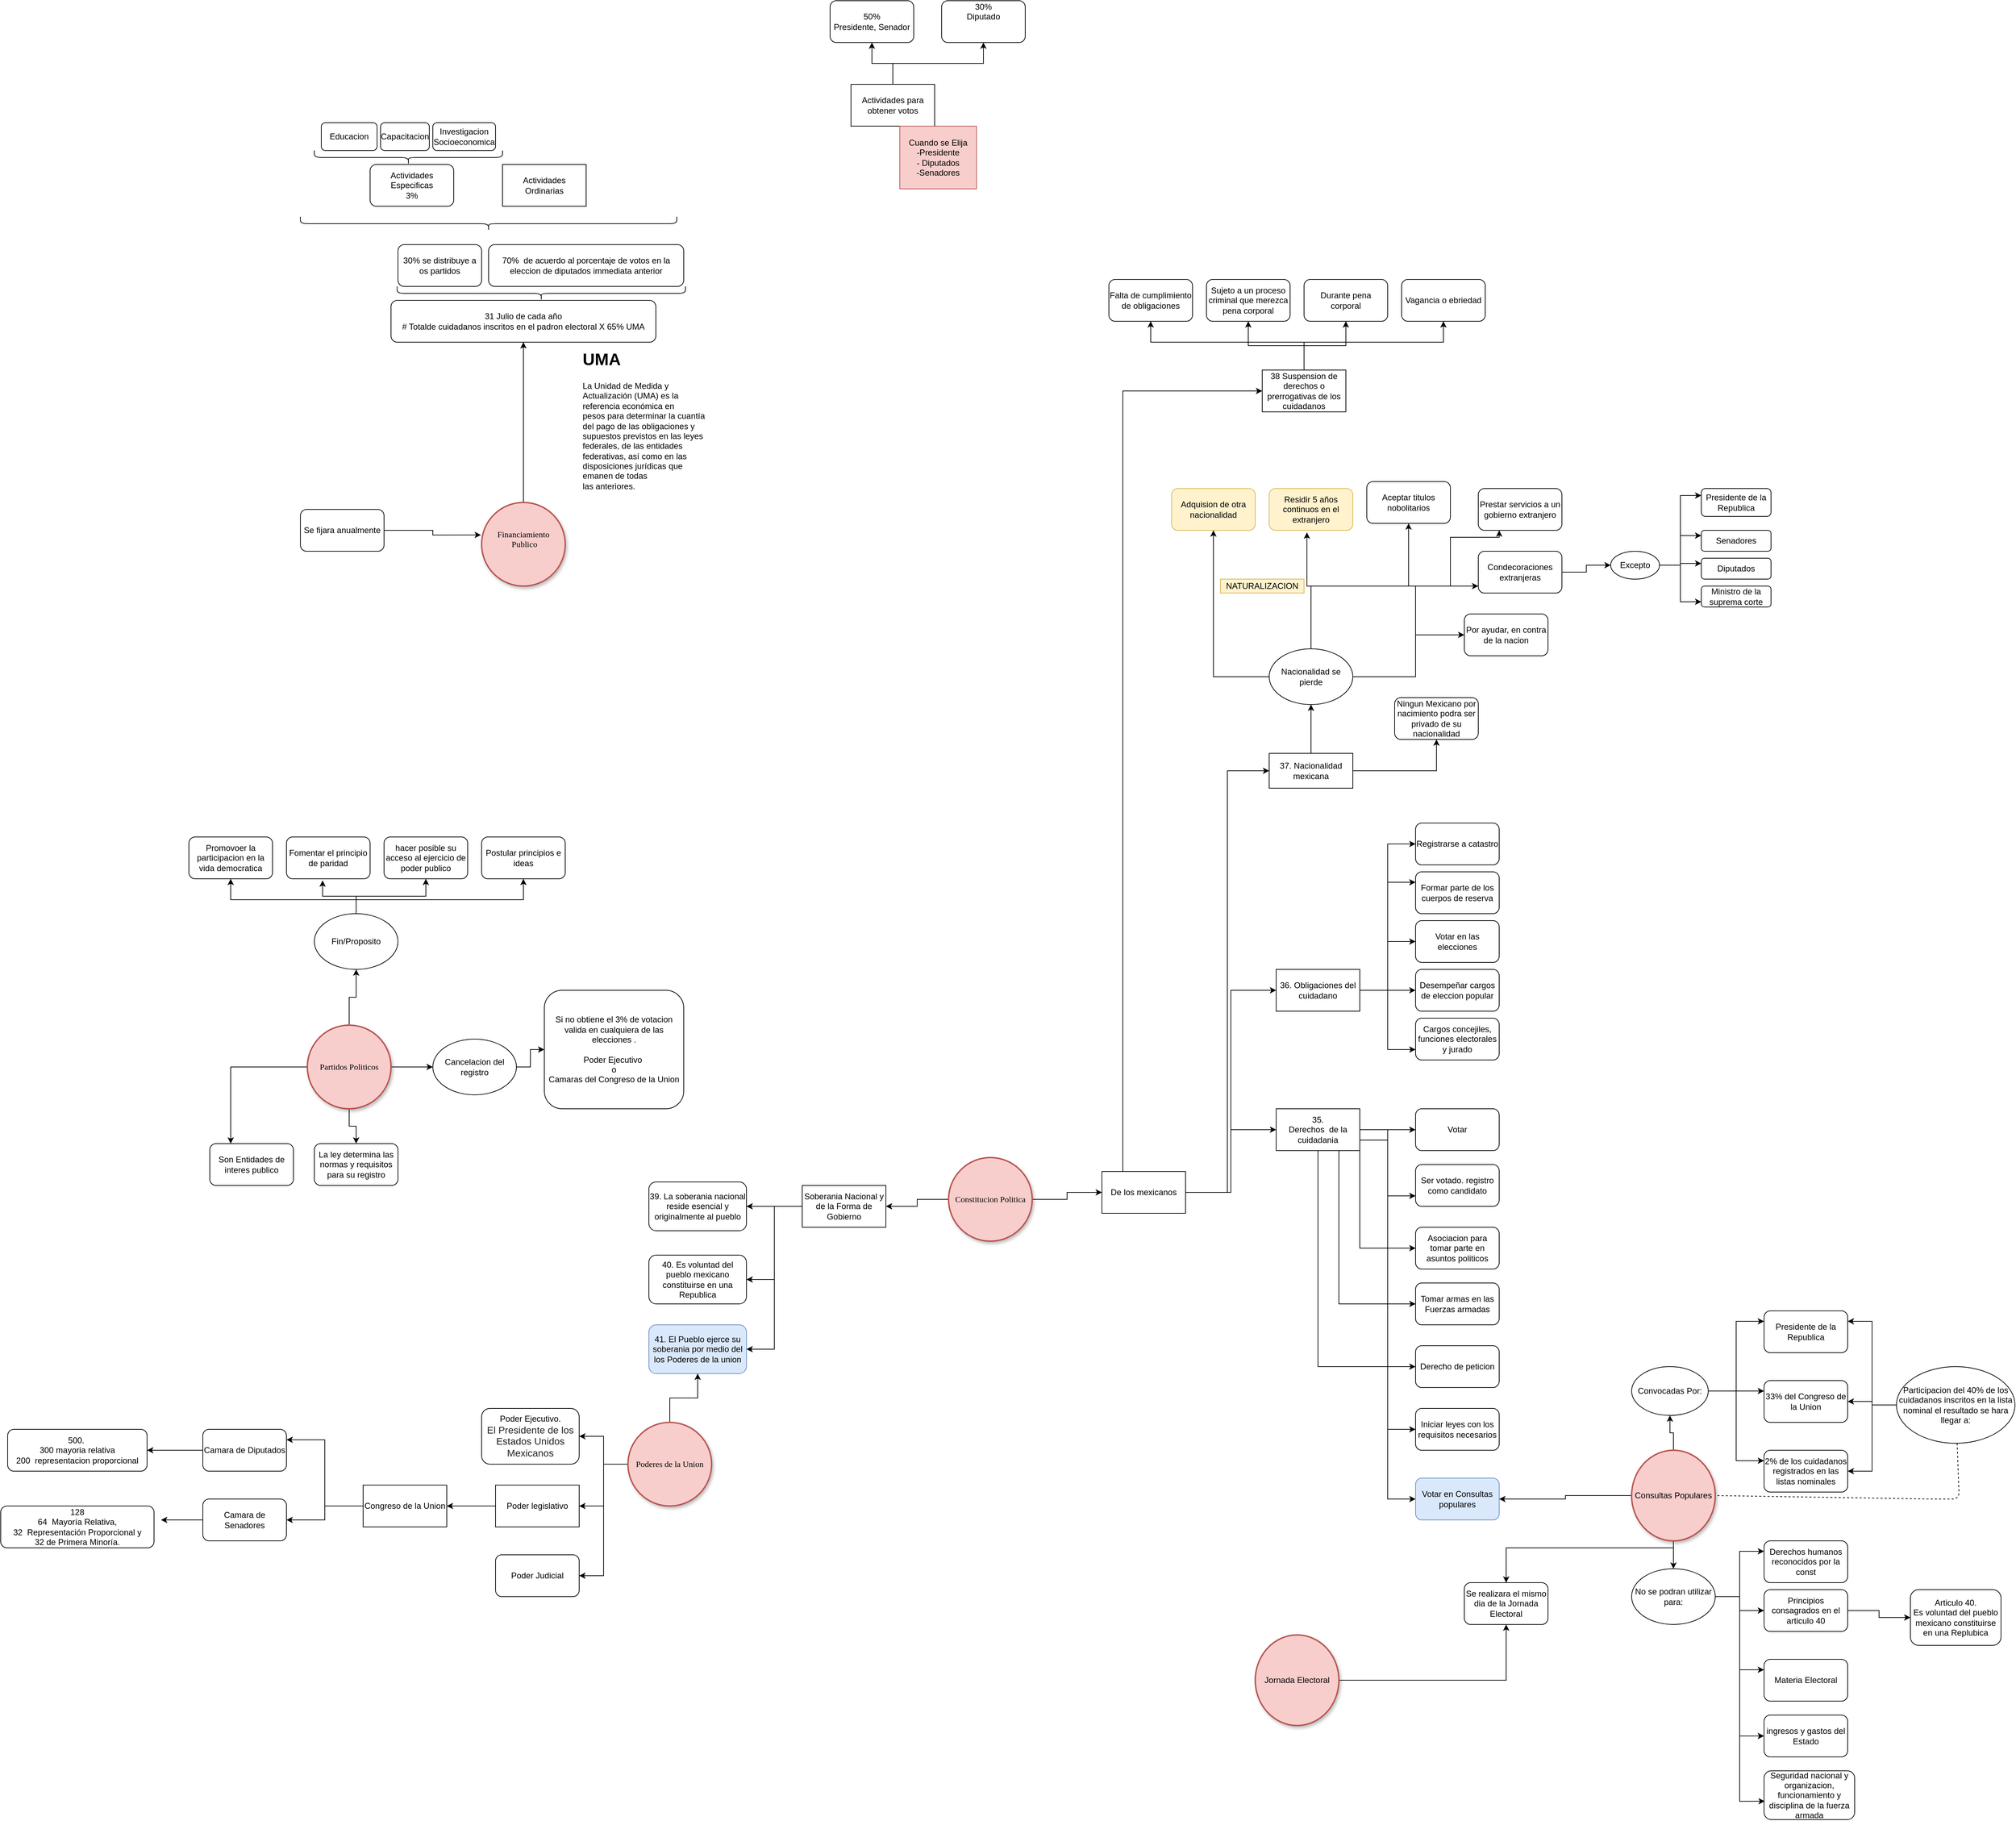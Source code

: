 <mxfile version="12.7.6" type="github">
  <diagram name="Page-1" id="ad52d381-51e7-2e0d-a935-2d0ddd2fd229">
    <mxGraphModel dx="1668" dy="3899" grid="1" gridSize="10" guides="1" tooltips="1" connect="1" arrows="1" fold="1" page="1" pageScale="1" pageWidth="4500" pageHeight="3000" background="#ffffff" math="0" shadow="0">
      <root>
        <mxCell id="0" />
        <mxCell id="1" parent="0" />
        <mxCell id="PjsLy7RfEbO4GPlwERFH-27" style="edgeStyle=orthogonalEdgeStyle;rounded=0;orthogonalLoop=1;jettySize=auto;html=1;entryX=0;entryY=0.5;entryDx=0;entryDy=0;" parent="1" source="2c924340bb9dbf6c-4" target="PjsLy7RfEbO4GPlwERFH-2" edge="1">
          <mxGeometry relative="1" as="geometry" />
        </mxCell>
        <mxCell id="OrsZ6i-USayrmDN_K0OZ-16" style="edgeStyle=orthogonalEdgeStyle;rounded=0;orthogonalLoop=1;jettySize=auto;html=1;" parent="1" source="2c924340bb9dbf6c-4" target="OrsZ6i-USayrmDN_K0OZ-15" edge="1">
          <mxGeometry relative="1" as="geometry" />
        </mxCell>
        <mxCell id="2c924340bb9dbf6c-4" value="Constitucion Politica" style="ellipse;whiteSpace=wrap;html=1;rounded=1;shadow=1;comic=0;labelBackgroundColor=none;strokeWidth=2;fontFamily=Verdana;fontSize=12;align=center;fillColor=#f8cecc;strokeColor=#b85450;" parent="1" vertex="1">
          <mxGeometry x="1410" y="1380" width="120" height="120" as="geometry" />
        </mxCell>
        <mxCell id="PjsLy7RfEbO4GPlwERFH-6" style="edgeStyle=orthogonalEdgeStyle;rounded=0;orthogonalLoop=1;jettySize=auto;html=1;entryX=0;entryY=0.5;entryDx=0;entryDy=0;" parent="1" source="PjsLy7RfEbO4GPlwERFH-2" target="PjsLy7RfEbO4GPlwERFH-5" edge="1">
          <mxGeometry relative="1" as="geometry" />
        </mxCell>
        <mxCell id="PjsLy7RfEbO4GPlwERFH-76" style="edgeStyle=orthogonalEdgeStyle;rounded=0;orthogonalLoop=1;jettySize=auto;html=1;entryX=0;entryY=0.5;entryDx=0;entryDy=0;" parent="1" source="PjsLy7RfEbO4GPlwERFH-2" target="PjsLy7RfEbO4GPlwERFH-65" edge="1">
          <mxGeometry relative="1" as="geometry" />
        </mxCell>
        <mxCell id="OrsZ6i-USayrmDN_K0OZ-3" style="edgeStyle=orthogonalEdgeStyle;rounded=0;orthogonalLoop=1;jettySize=auto;html=1;entryX=0;entryY=0.5;entryDx=0;entryDy=0;" parent="1" source="PjsLy7RfEbO4GPlwERFH-2" target="PjsLy7RfEbO4GPlwERFH-77" edge="1">
          <mxGeometry relative="1" as="geometry">
            <mxPoint x="1840" y="830" as="targetPoint" />
            <Array as="points">
              <mxPoint x="1810" y="1430" />
              <mxPoint x="1810" y="825" />
            </Array>
          </mxGeometry>
        </mxCell>
        <mxCell id="OrsZ6i-USayrmDN_K0OZ-14" style="edgeStyle=orthogonalEdgeStyle;rounded=0;orthogonalLoop=1;jettySize=auto;html=1;entryX=0;entryY=0.5;entryDx=0;entryDy=0;" parent="1" source="PjsLy7RfEbO4GPlwERFH-2" target="OrsZ6i-USayrmDN_K0OZ-4" edge="1">
          <mxGeometry relative="1" as="geometry">
            <mxPoint x="1810" y="190" as="targetPoint" />
            <Array as="points">
              <mxPoint x="1660" y="280" />
            </Array>
          </mxGeometry>
        </mxCell>
        <mxCell id="PjsLy7RfEbO4GPlwERFH-2" value="De los mexicanos" style="rounded=0;whiteSpace=wrap;html=1;" parent="1" vertex="1">
          <mxGeometry x="1630" y="1400" width="120" height="60" as="geometry" />
        </mxCell>
        <mxCell id="PjsLy7RfEbO4GPlwERFH-17" style="edgeStyle=orthogonalEdgeStyle;rounded=0;orthogonalLoop=1;jettySize=auto;html=1;" parent="1" source="PjsLy7RfEbO4GPlwERFH-5" target="PjsLy7RfEbO4GPlwERFH-11" edge="1">
          <mxGeometry relative="1" as="geometry" />
        </mxCell>
        <mxCell id="PjsLy7RfEbO4GPlwERFH-18" style="edgeStyle=orthogonalEdgeStyle;rounded=0;orthogonalLoop=1;jettySize=auto;html=1;exitX=1;exitY=0.75;exitDx=0;exitDy=0;entryX=0;entryY=0.75;entryDx=0;entryDy=0;" parent="1" source="PjsLy7RfEbO4GPlwERFH-5" target="PjsLy7RfEbO4GPlwERFH-9" edge="1">
          <mxGeometry relative="1" as="geometry" />
        </mxCell>
        <mxCell id="PjsLy7RfEbO4GPlwERFH-19" style="edgeStyle=orthogonalEdgeStyle;rounded=0;orthogonalLoop=1;jettySize=auto;html=1;exitX=1;exitY=1;exitDx=0;exitDy=0;entryX=0;entryY=0.5;entryDx=0;entryDy=0;" parent="1" source="PjsLy7RfEbO4GPlwERFH-5" target="PjsLy7RfEbO4GPlwERFH-12" edge="1">
          <mxGeometry relative="1" as="geometry" />
        </mxCell>
        <mxCell id="PjsLy7RfEbO4GPlwERFH-20" style="edgeStyle=orthogonalEdgeStyle;rounded=0;orthogonalLoop=1;jettySize=auto;html=1;exitX=0.75;exitY=1;exitDx=0;exitDy=0;entryX=0;entryY=0.5;entryDx=0;entryDy=0;" parent="1" source="PjsLy7RfEbO4GPlwERFH-5" target="PjsLy7RfEbO4GPlwERFH-13" edge="1">
          <mxGeometry relative="1" as="geometry" />
        </mxCell>
        <mxCell id="PjsLy7RfEbO4GPlwERFH-21" style="edgeStyle=orthogonalEdgeStyle;rounded=0;orthogonalLoop=1;jettySize=auto;html=1;exitX=0.5;exitY=1;exitDx=0;exitDy=0;entryX=0;entryY=0.5;entryDx=0;entryDy=0;" parent="1" source="PjsLy7RfEbO4GPlwERFH-5" target="PjsLy7RfEbO4GPlwERFH-14" edge="1">
          <mxGeometry relative="1" as="geometry" />
        </mxCell>
        <mxCell id="PjsLy7RfEbO4GPlwERFH-22" style="edgeStyle=orthogonalEdgeStyle;rounded=0;orthogonalLoop=1;jettySize=auto;html=1;exitX=1;exitY=0.75;exitDx=0;exitDy=0;entryX=0;entryY=0.5;entryDx=0;entryDy=0;" parent="1" source="PjsLy7RfEbO4GPlwERFH-5" target="PjsLy7RfEbO4GPlwERFH-15" edge="1">
          <mxGeometry relative="1" as="geometry" />
        </mxCell>
        <mxCell id="PjsLy7RfEbO4GPlwERFH-23" style="edgeStyle=orthogonalEdgeStyle;rounded=0;orthogonalLoop=1;jettySize=auto;html=1;exitX=1;exitY=0.25;exitDx=0;exitDy=0;entryX=0;entryY=0.5;entryDx=0;entryDy=0;" parent="1" source="PjsLy7RfEbO4GPlwERFH-5" target="PjsLy7RfEbO4GPlwERFH-16" edge="1">
          <mxGeometry relative="1" as="geometry">
            <Array as="points">
              <mxPoint x="2000" y="1340" />
              <mxPoint x="2040" y="1340" />
              <mxPoint x="2040" y="1870" />
            </Array>
          </mxGeometry>
        </mxCell>
        <mxCell id="PjsLy7RfEbO4GPlwERFH-5" value="35.&lt;br&gt;Derechos&amp;nbsp; de la cuidadania&lt;br&gt;" style="rounded=0;whiteSpace=wrap;html=1;" parent="1" vertex="1">
          <mxGeometry x="1880" y="1310" width="120" height="60" as="geometry" />
        </mxCell>
        <mxCell id="PjsLy7RfEbO4GPlwERFH-9" value="&lt;span style=&quot;white-space: normal&quot;&gt;Ser votado. registro como candidato&lt;/span&gt;" style="rounded=1;whiteSpace=wrap;html=1;" parent="1" vertex="1">
          <mxGeometry x="2080" y="1390" width="120" height="60" as="geometry" />
        </mxCell>
        <mxCell id="PjsLy7RfEbO4GPlwERFH-11" value="Votar" style="rounded=1;whiteSpace=wrap;html=1;" parent="1" vertex="1">
          <mxGeometry x="2080" y="1310" width="120" height="60" as="geometry" />
        </mxCell>
        <mxCell id="PjsLy7RfEbO4GPlwERFH-12" value="Asociacion para tomar parte en asuntos politicos" style="rounded=1;whiteSpace=wrap;html=1;" parent="1" vertex="1">
          <mxGeometry x="2080" y="1480" width="120" height="60" as="geometry" />
        </mxCell>
        <mxCell id="PjsLy7RfEbO4GPlwERFH-13" value="Tomar armas en las Fuerzas armadas" style="rounded=1;whiteSpace=wrap;html=1;" parent="1" vertex="1">
          <mxGeometry x="2080" y="1560" width="120" height="60" as="geometry" />
        </mxCell>
        <mxCell id="PjsLy7RfEbO4GPlwERFH-14" value="Derecho de peticion" style="rounded=1;whiteSpace=wrap;html=1;" parent="1" vertex="1">
          <mxGeometry x="2080" y="1650" width="120" height="60" as="geometry" />
        </mxCell>
        <mxCell id="PjsLy7RfEbO4GPlwERFH-15" value="Iniciar leyes con los requisitos necesarios" style="rounded=1;whiteSpace=wrap;html=1;" parent="1" vertex="1">
          <mxGeometry x="2080" y="1740" width="120" height="60" as="geometry" />
        </mxCell>
        <mxCell id="PjsLy7RfEbO4GPlwERFH-16" value="Votar en Consultas populares" style="rounded=1;whiteSpace=wrap;html=1;fillColor=#dae8fc;strokeColor=#6c8ebf;" parent="1" vertex="1">
          <mxGeometry x="2080" y="1840" width="120" height="60" as="geometry" />
        </mxCell>
        <mxCell id="PjsLy7RfEbO4GPlwERFH-37" style="edgeStyle=orthogonalEdgeStyle;rounded=0;orthogonalLoop=1;jettySize=auto;html=1;entryX=0;entryY=0.25;entryDx=0;entryDy=0;" parent="1" source="PjsLy7RfEbO4GPlwERFH-28" target="PjsLy7RfEbO4GPlwERFH-34" edge="1">
          <mxGeometry relative="1" as="geometry" />
        </mxCell>
        <mxCell id="PjsLy7RfEbO4GPlwERFH-38" style="edgeStyle=orthogonalEdgeStyle;rounded=0;orthogonalLoop=1;jettySize=auto;html=1;entryX=0;entryY=0.25;entryDx=0;entryDy=0;" parent="1" source="PjsLy7RfEbO4GPlwERFH-28" target="PjsLy7RfEbO4GPlwERFH-35" edge="1">
          <mxGeometry relative="1" as="geometry" />
        </mxCell>
        <mxCell id="PjsLy7RfEbO4GPlwERFH-39" style="edgeStyle=orthogonalEdgeStyle;rounded=0;orthogonalLoop=1;jettySize=auto;html=1;entryX=0;entryY=0.25;entryDx=0;entryDy=0;" parent="1" source="PjsLy7RfEbO4GPlwERFH-28" target="PjsLy7RfEbO4GPlwERFH-36" edge="1">
          <mxGeometry relative="1" as="geometry" />
        </mxCell>
        <mxCell id="PjsLy7RfEbO4GPlwERFH-28" value="&lt;span style=&quot;white-space: normal&quot;&gt;Convocadas Por:&lt;/span&gt;" style="ellipse;whiteSpace=wrap;html=1;" parent="1" vertex="1">
          <mxGeometry x="2390" y="1680" width="110" height="70" as="geometry" />
        </mxCell>
        <mxCell id="PjsLy7RfEbO4GPlwERFH-31" value="" style="edgeStyle=orthogonalEdgeStyle;rounded=0;orthogonalLoop=1;jettySize=auto;html=1;entryX=1;entryY=0.5;entryDx=0;entryDy=0;" parent="1" source="PjsLy7RfEbO4GPlwERFH-29" target="PjsLy7RfEbO4GPlwERFH-16" edge="1">
          <mxGeometry relative="1" as="geometry">
            <mxPoint x="2310" y="1870" as="targetPoint" />
          </mxGeometry>
        </mxCell>
        <mxCell id="PjsLy7RfEbO4GPlwERFH-33" style="edgeStyle=orthogonalEdgeStyle;rounded=0;orthogonalLoop=1;jettySize=auto;html=1;entryX=0.5;entryY=1;entryDx=0;entryDy=0;" parent="1" source="PjsLy7RfEbO4GPlwERFH-29" target="PjsLy7RfEbO4GPlwERFH-28" edge="1">
          <mxGeometry relative="1" as="geometry" />
        </mxCell>
        <mxCell id="PjsLy7RfEbO4GPlwERFH-50" style="edgeStyle=orthogonalEdgeStyle;rounded=0;orthogonalLoop=1;jettySize=auto;html=1;entryX=0.5;entryY=0;entryDx=0;entryDy=0;" parent="1" source="PjsLy7RfEbO4GPlwERFH-29" target="PjsLy7RfEbO4GPlwERFH-40" edge="1">
          <mxGeometry relative="1" as="geometry" />
        </mxCell>
        <mxCell id="PjsLy7RfEbO4GPlwERFH-62" style="edgeStyle=orthogonalEdgeStyle;rounded=0;orthogonalLoop=1;jettySize=auto;html=1;" parent="1" source="PjsLy7RfEbO4GPlwERFH-29" target="PjsLy7RfEbO4GPlwERFH-61" edge="1">
          <mxGeometry relative="1" as="geometry">
            <Array as="points">
              <mxPoint x="2450" y="1940" />
              <mxPoint x="2210" y="1940" />
            </Array>
          </mxGeometry>
        </mxCell>
        <mxCell id="PjsLy7RfEbO4GPlwERFH-29" value="&lt;span style=&quot;font-family: &amp;#34;helvetica&amp;#34;&quot;&gt;Consultas Populares&lt;/span&gt;" style="ellipse;whiteSpace=wrap;html=1;rounded=1;shadow=1;comic=0;labelBackgroundColor=none;strokeWidth=2;fontFamily=Verdana;fontSize=12;align=center;fillColor=#f8cecc;strokeColor=#b85450;" parent="1" vertex="1">
          <mxGeometry x="2390" y="1800" width="120" height="130" as="geometry" />
        </mxCell>
        <mxCell id="PjsLy7RfEbO4GPlwERFH-34" value="Presidente de la Republica" style="rounded=1;whiteSpace=wrap;html=1;" parent="1" vertex="1">
          <mxGeometry x="2580" y="1600" width="120" height="60" as="geometry" />
        </mxCell>
        <mxCell id="PjsLy7RfEbO4GPlwERFH-35" value="33% del Congreso de la Union" style="rounded=1;whiteSpace=wrap;html=1;" parent="1" vertex="1">
          <mxGeometry x="2580" y="1700" width="120" height="60" as="geometry" />
        </mxCell>
        <mxCell id="PjsLy7RfEbO4GPlwERFH-36" value="2% de los cuidadanos registrados en las listas nominales" style="rounded=1;whiteSpace=wrap;html=1;" parent="1" vertex="1">
          <mxGeometry x="2580" y="1800" width="120" height="60" as="geometry" />
        </mxCell>
        <mxCell id="PjsLy7RfEbO4GPlwERFH-47" style="edgeStyle=orthogonalEdgeStyle;rounded=0;orthogonalLoop=1;jettySize=auto;html=1;entryX=0;entryY=0.25;entryDx=0;entryDy=0;" parent="1" source="PjsLy7RfEbO4GPlwERFH-40" target="PjsLy7RfEbO4GPlwERFH-41" edge="1">
          <mxGeometry relative="1" as="geometry" />
        </mxCell>
        <mxCell id="PjsLy7RfEbO4GPlwERFH-48" style="edgeStyle=orthogonalEdgeStyle;rounded=0;orthogonalLoop=1;jettySize=auto;html=1;entryX=0;entryY=0.5;entryDx=0;entryDy=0;" parent="1" source="PjsLy7RfEbO4GPlwERFH-40" target="PjsLy7RfEbO4GPlwERFH-44" edge="1">
          <mxGeometry relative="1" as="geometry" />
        </mxCell>
        <mxCell id="PjsLy7RfEbO4GPlwERFH-51" style="edgeStyle=orthogonalEdgeStyle;rounded=0;orthogonalLoop=1;jettySize=auto;html=1;entryX=0;entryY=0.25;entryDx=0;entryDy=0;" parent="1" source="PjsLy7RfEbO4GPlwERFH-40" target="PjsLy7RfEbO4GPlwERFH-49" edge="1">
          <mxGeometry relative="1" as="geometry" />
        </mxCell>
        <mxCell id="PjsLy7RfEbO4GPlwERFH-54" style="edgeStyle=orthogonalEdgeStyle;rounded=0;orthogonalLoop=1;jettySize=auto;html=1;entryX=0;entryY=0.5;entryDx=0;entryDy=0;" parent="1" source="PjsLy7RfEbO4GPlwERFH-40" target="PjsLy7RfEbO4GPlwERFH-52" edge="1">
          <mxGeometry relative="1" as="geometry" />
        </mxCell>
        <mxCell id="PjsLy7RfEbO4GPlwERFH-55" style="edgeStyle=orthogonalEdgeStyle;rounded=0;orthogonalLoop=1;jettySize=auto;html=1;entryX=0.008;entryY=0.624;entryDx=0;entryDy=0;entryPerimeter=0;" parent="1" source="PjsLy7RfEbO4GPlwERFH-40" target="PjsLy7RfEbO4GPlwERFH-53" edge="1">
          <mxGeometry relative="1" as="geometry" />
        </mxCell>
        <mxCell id="PjsLy7RfEbO4GPlwERFH-40" value="No se podran utilizar para:" style="ellipse;whiteSpace=wrap;html=1;" parent="1" vertex="1">
          <mxGeometry x="2390" y="1970" width="120" height="80" as="geometry" />
        </mxCell>
        <mxCell id="PjsLy7RfEbO4GPlwERFH-41" value="Derechos humanos reconocidos por la const" style="rounded=1;whiteSpace=wrap;html=1;" parent="1" vertex="1">
          <mxGeometry x="2580" y="1930" width="120" height="60" as="geometry" />
        </mxCell>
        <mxCell id="PjsLy7RfEbO4GPlwERFH-46" style="edgeStyle=orthogonalEdgeStyle;rounded=0;orthogonalLoop=1;jettySize=auto;html=1;entryX=0;entryY=0.5;entryDx=0;entryDy=0;" parent="1" source="PjsLy7RfEbO4GPlwERFH-44" target="PjsLy7RfEbO4GPlwERFH-45" edge="1">
          <mxGeometry relative="1" as="geometry" />
        </mxCell>
        <mxCell id="PjsLy7RfEbO4GPlwERFH-44" value="Principios consagrados en el articulo 40" style="rounded=1;whiteSpace=wrap;html=1;" parent="1" vertex="1">
          <mxGeometry x="2580" y="2000" width="120" height="60" as="geometry" />
        </mxCell>
        <mxCell id="PjsLy7RfEbO4GPlwERFH-45" value="Articulo 40.&lt;br&gt;Es voluntad del pueblo mexicano constituirse en una Replubica" style="rounded=1;whiteSpace=wrap;html=1;" parent="1" vertex="1">
          <mxGeometry x="2790" y="2000" width="130" height="80" as="geometry" />
        </mxCell>
        <mxCell id="PjsLy7RfEbO4GPlwERFH-49" value="Materia Electoral" style="rounded=1;whiteSpace=wrap;html=1;" parent="1" vertex="1">
          <mxGeometry x="2580" y="2100" width="120" height="60" as="geometry" />
        </mxCell>
        <mxCell id="PjsLy7RfEbO4GPlwERFH-52" value="ingresos y gastos del Estado" style="rounded=1;whiteSpace=wrap;html=1;" parent="1" vertex="1">
          <mxGeometry x="2580" y="2180" width="120" height="60" as="geometry" />
        </mxCell>
        <mxCell id="PjsLy7RfEbO4GPlwERFH-53" value="Seguridad nacional y organizacion, funcionamiento y disciplina de la fuerza armada" style="rounded=1;whiteSpace=wrap;html=1;" parent="1" vertex="1">
          <mxGeometry x="2580" y="2260" width="130" height="70" as="geometry" />
        </mxCell>
        <mxCell id="PjsLy7RfEbO4GPlwERFH-57" style="edgeStyle=orthogonalEdgeStyle;rounded=0;orthogonalLoop=1;jettySize=auto;html=1;entryX=1;entryY=0.25;entryDx=0;entryDy=0;" parent="1" source="PjsLy7RfEbO4GPlwERFH-56" target="PjsLy7RfEbO4GPlwERFH-34" edge="1">
          <mxGeometry relative="1" as="geometry" />
        </mxCell>
        <mxCell id="PjsLy7RfEbO4GPlwERFH-58" style="edgeStyle=orthogonalEdgeStyle;rounded=0;orthogonalLoop=1;jettySize=auto;html=1;entryX=1;entryY=0.5;entryDx=0;entryDy=0;" parent="1" source="PjsLy7RfEbO4GPlwERFH-56" target="PjsLy7RfEbO4GPlwERFH-35" edge="1">
          <mxGeometry relative="1" as="geometry" />
        </mxCell>
        <mxCell id="PjsLy7RfEbO4GPlwERFH-59" style="edgeStyle=orthogonalEdgeStyle;rounded=0;orthogonalLoop=1;jettySize=auto;html=1;entryX=1;entryY=0.5;entryDx=0;entryDy=0;" parent="1" source="PjsLy7RfEbO4GPlwERFH-56" target="PjsLy7RfEbO4GPlwERFH-36" edge="1">
          <mxGeometry relative="1" as="geometry" />
        </mxCell>
        <mxCell id="PjsLy7RfEbO4GPlwERFH-56" value="Participacion del 40% de los cuidadanos inscritos en la lista nominal el resultado se hara llegar a:" style="ellipse;whiteSpace=wrap;html=1;" parent="1" vertex="1">
          <mxGeometry x="2770" y="1680" width="170" height="110" as="geometry" />
        </mxCell>
        <mxCell id="PjsLy7RfEbO4GPlwERFH-60" value="" style="endArrow=none;dashed=1;html=1;entryX=1;entryY=0.5;entryDx=0;entryDy=0;" parent="1" source="PjsLy7RfEbO4GPlwERFH-56" target="PjsLy7RfEbO4GPlwERFH-29" edge="1">
          <mxGeometry width="50" height="50" relative="1" as="geometry">
            <mxPoint x="2860" y="1870" as="sourcePoint" />
            <mxPoint x="2280" y="1600" as="targetPoint" />
            <Array as="points">
              <mxPoint x="2860" y="1870" />
              <mxPoint x="2820" y="1870" />
            </Array>
          </mxGeometry>
        </mxCell>
        <mxCell id="PjsLy7RfEbO4GPlwERFH-61" value="Se realizara el mismo dia de la Jornada Electoral" style="rounded=1;whiteSpace=wrap;html=1;" parent="1" vertex="1">
          <mxGeometry x="2150" y="1990" width="120" height="60" as="geometry" />
        </mxCell>
        <mxCell id="PjsLy7RfEbO4GPlwERFH-64" style="edgeStyle=orthogonalEdgeStyle;rounded=0;orthogonalLoop=1;jettySize=auto;html=1;entryX=0.5;entryY=1;entryDx=0;entryDy=0;" parent="1" source="PjsLy7RfEbO4GPlwERFH-63" target="PjsLy7RfEbO4GPlwERFH-61" edge="1">
          <mxGeometry relative="1" as="geometry">
            <mxPoint x="2220" y="2130" as="targetPoint" />
          </mxGeometry>
        </mxCell>
        <mxCell id="PjsLy7RfEbO4GPlwERFH-63" value="&lt;span style=&quot;font-family: &amp;#34;helvetica&amp;#34;&quot;&gt;Jornada Electoral&lt;/span&gt;" style="ellipse;whiteSpace=wrap;html=1;rounded=1;shadow=1;comic=0;labelBackgroundColor=none;strokeWidth=2;fontFamily=Verdana;fontSize=12;align=center;fillColor=#f8cecc;strokeColor=#b85450;" parent="1" vertex="1">
          <mxGeometry x="1850" y="2065" width="120" height="130" as="geometry" />
        </mxCell>
        <mxCell id="PjsLy7RfEbO4GPlwERFH-71" style="edgeStyle=orthogonalEdgeStyle;rounded=0;orthogonalLoop=1;jettySize=auto;html=1;entryX=0;entryY=0.5;entryDx=0;entryDy=0;" parent="1" source="PjsLy7RfEbO4GPlwERFH-65" target="PjsLy7RfEbO4GPlwERFH-66" edge="1">
          <mxGeometry relative="1" as="geometry" />
        </mxCell>
        <mxCell id="PjsLy7RfEbO4GPlwERFH-72" style="edgeStyle=orthogonalEdgeStyle;rounded=0;orthogonalLoop=1;jettySize=auto;html=1;entryX=0;entryY=0.25;entryDx=0;entryDy=0;" parent="1" source="PjsLy7RfEbO4GPlwERFH-65" target="PjsLy7RfEbO4GPlwERFH-67" edge="1">
          <mxGeometry relative="1" as="geometry">
            <mxPoint x="2040" y="990" as="targetPoint" />
          </mxGeometry>
        </mxCell>
        <mxCell id="PjsLy7RfEbO4GPlwERFH-73" style="edgeStyle=orthogonalEdgeStyle;rounded=0;orthogonalLoop=1;jettySize=auto;html=1;entryX=0;entryY=0.5;entryDx=0;entryDy=0;" parent="1" source="PjsLy7RfEbO4GPlwERFH-65" target="PjsLy7RfEbO4GPlwERFH-68" edge="1">
          <mxGeometry relative="1" as="geometry" />
        </mxCell>
        <mxCell id="PjsLy7RfEbO4GPlwERFH-74" style="edgeStyle=orthogonalEdgeStyle;rounded=0;orthogonalLoop=1;jettySize=auto;html=1;entryX=0;entryY=0.5;entryDx=0;entryDy=0;" parent="1" source="PjsLy7RfEbO4GPlwERFH-65" target="PjsLy7RfEbO4GPlwERFH-69" edge="1">
          <mxGeometry relative="1" as="geometry" />
        </mxCell>
        <mxCell id="PjsLy7RfEbO4GPlwERFH-75" style="edgeStyle=orthogonalEdgeStyle;rounded=0;orthogonalLoop=1;jettySize=auto;html=1;entryX=0;entryY=0.75;entryDx=0;entryDy=0;" parent="1" source="PjsLy7RfEbO4GPlwERFH-65" target="PjsLy7RfEbO4GPlwERFH-70" edge="1">
          <mxGeometry relative="1" as="geometry" />
        </mxCell>
        <mxCell id="PjsLy7RfEbO4GPlwERFH-65" value="36. Obligaciones del cuidadano" style="rounded=0;whiteSpace=wrap;html=1;" parent="1" vertex="1">
          <mxGeometry x="1880" y="1110" width="120" height="60" as="geometry" />
        </mxCell>
        <mxCell id="PjsLy7RfEbO4GPlwERFH-66" value="Registrarse a catastro" style="rounded=1;whiteSpace=wrap;html=1;" parent="1" vertex="1">
          <mxGeometry x="2080" y="900" width="120" height="60" as="geometry" />
        </mxCell>
        <mxCell id="PjsLy7RfEbO4GPlwERFH-67" value="Formar parte de los cuerpos de reserva" style="rounded=1;whiteSpace=wrap;html=1;" parent="1" vertex="1">
          <mxGeometry x="2080" y="970" width="120" height="60" as="geometry" />
        </mxCell>
        <mxCell id="PjsLy7RfEbO4GPlwERFH-68" value="Votar en las elecciones" style="rounded=1;whiteSpace=wrap;html=1;" parent="1" vertex="1">
          <mxGeometry x="2080" y="1040" width="120" height="60" as="geometry" />
        </mxCell>
        <mxCell id="PjsLy7RfEbO4GPlwERFH-69" value="Desempeñar cargos de eleccion popular" style="rounded=1;whiteSpace=wrap;html=1;" parent="1" vertex="1">
          <mxGeometry x="2080" y="1110" width="120" height="60" as="geometry" />
        </mxCell>
        <mxCell id="PjsLy7RfEbO4GPlwERFH-70" value="Cargos concejiles, funciones electorales y jurado" style="rounded=1;whiteSpace=wrap;html=1;" parent="1" vertex="1">
          <mxGeometry x="2080" y="1180" width="120" height="60" as="geometry" />
        </mxCell>
        <mxCell id="PjsLy7RfEbO4GPlwERFH-81" style="edgeStyle=orthogonalEdgeStyle;rounded=0;orthogonalLoop=1;jettySize=auto;html=1;" parent="1" source="PjsLy7RfEbO4GPlwERFH-77" target="PjsLy7RfEbO4GPlwERFH-78" edge="1">
          <mxGeometry relative="1" as="geometry" />
        </mxCell>
        <mxCell id="PjsLy7RfEbO4GPlwERFH-82" style="edgeStyle=orthogonalEdgeStyle;rounded=0;orthogonalLoop=1;jettySize=auto;html=1;entryX=0.5;entryY=1;entryDx=0;entryDy=0;" parent="1" source="PjsLy7RfEbO4GPlwERFH-77" target="PjsLy7RfEbO4GPlwERFH-80" edge="1">
          <mxGeometry relative="1" as="geometry" />
        </mxCell>
        <mxCell id="PjsLy7RfEbO4GPlwERFH-77" value="37. Nacionalidad mexicana" style="rounded=0;whiteSpace=wrap;html=1;" parent="1" vertex="1">
          <mxGeometry x="1870" y="800" width="120" height="50" as="geometry" />
        </mxCell>
        <mxCell id="PjsLy7RfEbO4GPlwERFH-78" value="Ningun Mexicano por nacimiento podra ser privado de su nacionalidad" style="rounded=1;whiteSpace=wrap;html=1;" parent="1" vertex="1">
          <mxGeometry x="2050" y="720" width="120" height="60" as="geometry" />
        </mxCell>
        <mxCell id="PjsLy7RfEbO4GPlwERFH-85" style="edgeStyle=orthogonalEdgeStyle;rounded=0;orthogonalLoop=1;jettySize=auto;html=1;" parent="1" source="PjsLy7RfEbO4GPlwERFH-80" target="PjsLy7RfEbO4GPlwERFH-83" edge="1">
          <mxGeometry relative="1" as="geometry" />
        </mxCell>
        <mxCell id="PjsLy7RfEbO4GPlwERFH-86" style="edgeStyle=orthogonalEdgeStyle;rounded=0;orthogonalLoop=1;jettySize=auto;html=1;entryX=0.451;entryY=1.05;entryDx=0;entryDy=0;entryPerimeter=0;" parent="1" source="PjsLy7RfEbO4GPlwERFH-80" target="PjsLy7RfEbO4GPlwERFH-84" edge="1">
          <mxGeometry relative="1" as="geometry">
            <Array as="points">
              <mxPoint x="1930" y="560" />
              <mxPoint x="1924" y="560" />
            </Array>
          </mxGeometry>
        </mxCell>
        <mxCell id="PjsLy7RfEbO4GPlwERFH-103" style="edgeStyle=orthogonalEdgeStyle;rounded=0;orthogonalLoop=1;jettySize=auto;html=1;entryX=0.5;entryY=1;entryDx=0;entryDy=0;" parent="1" source="PjsLy7RfEbO4GPlwERFH-80" target="PjsLy7RfEbO4GPlwERFH-90" edge="1">
          <mxGeometry relative="1" as="geometry">
            <Array as="points">
              <mxPoint x="1930" y="560" />
              <mxPoint x="2070" y="560" />
            </Array>
          </mxGeometry>
        </mxCell>
        <mxCell id="PjsLy7RfEbO4GPlwERFH-104" style="edgeStyle=orthogonalEdgeStyle;rounded=0;orthogonalLoop=1;jettySize=auto;html=1;entryX=0.25;entryY=1;entryDx=0;entryDy=0;" parent="1" source="PjsLy7RfEbO4GPlwERFH-80" target="PjsLy7RfEbO4GPlwERFH-91" edge="1">
          <mxGeometry relative="1" as="geometry">
            <Array as="points">
              <mxPoint x="2080" y="690" />
              <mxPoint x="2080" y="560" />
              <mxPoint x="2130" y="560" />
              <mxPoint x="2130" y="490" />
              <mxPoint x="2200" y="490" />
            </Array>
          </mxGeometry>
        </mxCell>
        <mxCell id="PjsLy7RfEbO4GPlwERFH-105" style="edgeStyle=orthogonalEdgeStyle;rounded=0;orthogonalLoop=1;jettySize=auto;html=1;" parent="1" source="PjsLy7RfEbO4GPlwERFH-80" edge="1">
          <mxGeometry relative="1" as="geometry">
            <mxPoint x="2170" y="560" as="targetPoint" />
            <Array as="points">
              <mxPoint x="1930" y="560" />
            </Array>
          </mxGeometry>
        </mxCell>
        <mxCell id="OrsZ6i-USayrmDN_K0OZ-2" style="edgeStyle=orthogonalEdgeStyle;rounded=0;orthogonalLoop=1;jettySize=auto;html=1;entryX=0;entryY=0.5;entryDx=0;entryDy=0;" parent="1" source="PjsLy7RfEbO4GPlwERFH-80" target="OrsZ6i-USayrmDN_K0OZ-1" edge="1">
          <mxGeometry relative="1" as="geometry">
            <Array as="points">
              <mxPoint x="2080" y="690" />
              <mxPoint x="2080" y="630" />
            </Array>
          </mxGeometry>
        </mxCell>
        <mxCell id="PjsLy7RfEbO4GPlwERFH-80" value="&lt;span style=&quot;white-space: normal&quot;&gt;Nacionalidad se pierde&lt;/span&gt;" style="ellipse;whiteSpace=wrap;html=1;" parent="1" vertex="1">
          <mxGeometry x="1870" y="650" width="120" height="80" as="geometry" />
        </mxCell>
        <mxCell id="PjsLy7RfEbO4GPlwERFH-83" value="Adquision de otra nacionalidad" style="rounded=1;whiteSpace=wrap;html=1;fillColor=#fff2cc;strokeColor=#d6b656;" parent="1" vertex="1">
          <mxGeometry x="1730" y="420" width="120" height="60" as="geometry" />
        </mxCell>
        <mxCell id="PjsLy7RfEbO4GPlwERFH-84" value="Residir 5 años continuos en el extranjero" style="rounded=1;whiteSpace=wrap;html=1;fillColor=#fff2cc;strokeColor=#d6b656;" parent="1" vertex="1">
          <mxGeometry x="1870" y="420" width="120" height="60" as="geometry" />
        </mxCell>
        <mxCell id="PjsLy7RfEbO4GPlwERFH-87" value="NATURALIZACION" style="text;html=1;strokeColor=#d6b656;fillColor=#fff2cc;align=center;verticalAlign=middle;whiteSpace=wrap;rounded=0;" parent="1" vertex="1">
          <mxGeometry x="1800" y="550" width="120" height="20" as="geometry" />
        </mxCell>
        <mxCell id="PjsLy7RfEbO4GPlwERFH-90" value="Aceptar titulos nobolitarios" style="rounded=1;whiteSpace=wrap;html=1;" parent="1" vertex="1">
          <mxGeometry x="2010" y="410" width="120" height="60" as="geometry" />
        </mxCell>
        <mxCell id="PjsLy7RfEbO4GPlwERFH-91" value="Prestar servicios a un gobierno extranjero" style="rounded=1;whiteSpace=wrap;html=1;" parent="1" vertex="1">
          <mxGeometry x="2170" y="420" width="120" height="60" as="geometry" />
        </mxCell>
        <mxCell id="PjsLy7RfEbO4GPlwERFH-94" style="edgeStyle=orthogonalEdgeStyle;rounded=0;orthogonalLoop=1;jettySize=auto;html=1;entryX=0;entryY=0.5;entryDx=0;entryDy=0;" parent="1" source="PjsLy7RfEbO4GPlwERFH-92" target="PjsLy7RfEbO4GPlwERFH-93" edge="1">
          <mxGeometry relative="1" as="geometry" />
        </mxCell>
        <mxCell id="PjsLy7RfEbO4GPlwERFH-92" value="Condecoraciones extranjeras" style="rounded=1;whiteSpace=wrap;html=1;" parent="1" vertex="1">
          <mxGeometry x="2170" y="510" width="120" height="60" as="geometry" />
        </mxCell>
        <mxCell id="PjsLy7RfEbO4GPlwERFH-99" style="edgeStyle=orthogonalEdgeStyle;rounded=0;orthogonalLoop=1;jettySize=auto;html=1;entryX=0;entryY=0.25;entryDx=0;entryDy=0;" parent="1" source="PjsLy7RfEbO4GPlwERFH-93" target="PjsLy7RfEbO4GPlwERFH-95" edge="1">
          <mxGeometry relative="1" as="geometry" />
        </mxCell>
        <mxCell id="PjsLy7RfEbO4GPlwERFH-100" style="edgeStyle=orthogonalEdgeStyle;rounded=0;orthogonalLoop=1;jettySize=auto;html=1;entryX=0;entryY=0.25;entryDx=0;entryDy=0;" parent="1" source="PjsLy7RfEbO4GPlwERFH-93" target="PjsLy7RfEbO4GPlwERFH-96" edge="1">
          <mxGeometry relative="1" as="geometry" />
        </mxCell>
        <mxCell id="PjsLy7RfEbO4GPlwERFH-101" style="edgeStyle=orthogonalEdgeStyle;rounded=0;orthogonalLoop=1;jettySize=auto;html=1;entryX=0;entryY=0.25;entryDx=0;entryDy=0;" parent="1" source="PjsLy7RfEbO4GPlwERFH-93" target="PjsLy7RfEbO4GPlwERFH-97" edge="1">
          <mxGeometry relative="1" as="geometry" />
        </mxCell>
        <mxCell id="PjsLy7RfEbO4GPlwERFH-102" style="edgeStyle=orthogonalEdgeStyle;rounded=0;orthogonalLoop=1;jettySize=auto;html=1;entryX=0;entryY=0.75;entryDx=0;entryDy=0;" parent="1" source="PjsLy7RfEbO4GPlwERFH-93" target="PjsLy7RfEbO4GPlwERFH-98" edge="1">
          <mxGeometry relative="1" as="geometry" />
        </mxCell>
        <mxCell id="PjsLy7RfEbO4GPlwERFH-93" value="Excepto" style="ellipse;whiteSpace=wrap;html=1;" parent="1" vertex="1">
          <mxGeometry x="2360" y="510" width="70" height="40" as="geometry" />
        </mxCell>
        <mxCell id="PjsLy7RfEbO4GPlwERFH-95" value="Presidente de la Republica" style="rounded=1;whiteSpace=wrap;html=1;" parent="1" vertex="1">
          <mxGeometry x="2490" y="420" width="100" height="40" as="geometry" />
        </mxCell>
        <mxCell id="PjsLy7RfEbO4GPlwERFH-96" value="Senadores&lt;br&gt;" style="rounded=1;whiteSpace=wrap;html=1;" parent="1" vertex="1">
          <mxGeometry x="2490" y="480" width="100" height="30" as="geometry" />
        </mxCell>
        <mxCell id="PjsLy7RfEbO4GPlwERFH-97" value="Diputados&lt;br&gt;" style="rounded=1;whiteSpace=wrap;html=1;" parent="1" vertex="1">
          <mxGeometry x="2490" y="520" width="100" height="30" as="geometry" />
        </mxCell>
        <mxCell id="PjsLy7RfEbO4GPlwERFH-98" value="Ministro de la suprema corte" style="rounded=1;whiteSpace=wrap;html=1;" parent="1" vertex="1">
          <mxGeometry x="2490" y="560" width="100" height="30" as="geometry" />
        </mxCell>
        <mxCell id="OrsZ6i-USayrmDN_K0OZ-1" value="Por ayudar, en contra de la nacion" style="rounded=1;whiteSpace=wrap;html=1;" parent="1" vertex="1">
          <mxGeometry x="2150" y="600" width="120" height="60" as="geometry" />
        </mxCell>
        <mxCell id="OrsZ6i-USayrmDN_K0OZ-10" style="edgeStyle=orthogonalEdgeStyle;rounded=0;orthogonalLoop=1;jettySize=auto;html=1;" parent="1" source="OrsZ6i-USayrmDN_K0OZ-4" target="OrsZ6i-USayrmDN_K0OZ-5" edge="1">
          <mxGeometry relative="1" as="geometry">
            <Array as="points">
              <mxPoint x="1920" y="210" />
              <mxPoint x="1700" y="210" />
            </Array>
          </mxGeometry>
        </mxCell>
        <mxCell id="OrsZ6i-USayrmDN_K0OZ-11" style="edgeStyle=orthogonalEdgeStyle;rounded=0;orthogonalLoop=1;jettySize=auto;html=1;" parent="1" source="OrsZ6i-USayrmDN_K0OZ-4" target="OrsZ6i-USayrmDN_K0OZ-6" edge="1">
          <mxGeometry relative="1" as="geometry" />
        </mxCell>
        <mxCell id="OrsZ6i-USayrmDN_K0OZ-12" style="edgeStyle=orthogonalEdgeStyle;rounded=0;orthogonalLoop=1;jettySize=auto;html=1;" parent="1" source="OrsZ6i-USayrmDN_K0OZ-4" target="OrsZ6i-USayrmDN_K0OZ-7" edge="1">
          <mxGeometry relative="1" as="geometry" />
        </mxCell>
        <mxCell id="OrsZ6i-USayrmDN_K0OZ-13" style="edgeStyle=orthogonalEdgeStyle;rounded=0;orthogonalLoop=1;jettySize=auto;html=1;" parent="1" source="OrsZ6i-USayrmDN_K0OZ-4" target="OrsZ6i-USayrmDN_K0OZ-8" edge="1">
          <mxGeometry relative="1" as="geometry">
            <Array as="points">
              <mxPoint x="1920" y="210" />
              <mxPoint x="2120" y="210" />
            </Array>
          </mxGeometry>
        </mxCell>
        <mxCell id="OrsZ6i-USayrmDN_K0OZ-4" value="38 Suspension de derechos o prerrogativas de los cuidadanos" style="rounded=0;whiteSpace=wrap;html=1;" parent="1" vertex="1">
          <mxGeometry x="1860" y="250" width="120" height="60" as="geometry" />
        </mxCell>
        <mxCell id="OrsZ6i-USayrmDN_K0OZ-5" value="Falta de cumplimiento de obligaciones" style="rounded=1;whiteSpace=wrap;html=1;" parent="1" vertex="1">
          <mxGeometry x="1640" y="120" width="120" height="60" as="geometry" />
        </mxCell>
        <mxCell id="OrsZ6i-USayrmDN_K0OZ-6" value="Sujeto a un proceso criminal que merezca pena corporal" style="rounded=1;whiteSpace=wrap;html=1;" parent="1" vertex="1">
          <mxGeometry x="1780" y="120" width="120" height="60" as="geometry" />
        </mxCell>
        <mxCell id="OrsZ6i-USayrmDN_K0OZ-7" value="Durante pena corporal" style="rounded=1;whiteSpace=wrap;html=1;" parent="1" vertex="1">
          <mxGeometry x="1920" y="120" width="120" height="60" as="geometry" />
        </mxCell>
        <mxCell id="OrsZ6i-USayrmDN_K0OZ-8" value="Vagancia o ebriedad" style="rounded=1;whiteSpace=wrap;html=1;" parent="1" vertex="1">
          <mxGeometry x="2060" y="120" width="120" height="60" as="geometry" />
        </mxCell>
        <mxCell id="OrsZ6i-USayrmDN_K0OZ-19" style="edgeStyle=orthogonalEdgeStyle;rounded=0;orthogonalLoop=1;jettySize=auto;html=1;entryX=1;entryY=0.5;entryDx=0;entryDy=0;" parent="1" source="OrsZ6i-USayrmDN_K0OZ-15" target="OrsZ6i-USayrmDN_K0OZ-18" edge="1">
          <mxGeometry relative="1" as="geometry" />
        </mxCell>
        <mxCell id="OrsZ6i-USayrmDN_K0OZ-22" style="edgeStyle=orthogonalEdgeStyle;rounded=0;orthogonalLoop=1;jettySize=auto;html=1;entryX=1;entryY=0.5;entryDx=0;entryDy=0;" parent="1" source="OrsZ6i-USayrmDN_K0OZ-15" target="OrsZ6i-USayrmDN_K0OZ-20" edge="1">
          <mxGeometry relative="1" as="geometry">
            <mxPoint x="1140" y="1560" as="targetPoint" />
          </mxGeometry>
        </mxCell>
        <mxCell id="OrsZ6i-USayrmDN_K0OZ-23" style="edgeStyle=orthogonalEdgeStyle;rounded=0;orthogonalLoop=1;jettySize=auto;html=1;entryX=1;entryY=0.5;entryDx=0;entryDy=0;" parent="1" source="OrsZ6i-USayrmDN_K0OZ-15" target="OrsZ6i-USayrmDN_K0OZ-21" edge="1">
          <mxGeometry relative="1" as="geometry" />
        </mxCell>
        <mxCell id="OrsZ6i-USayrmDN_K0OZ-15" value="Soberania Nacional y de la Forma de Gobierno" style="rounded=0;whiteSpace=wrap;html=1;" parent="1" vertex="1">
          <mxGeometry x="1200" y="1420" width="120" height="60" as="geometry" />
        </mxCell>
        <mxCell id="OrsZ6i-USayrmDN_K0OZ-18" value="39. La soberania nacional reside esencial y originalmente al pueblo" style="rounded=1;whiteSpace=wrap;html=1;" parent="1" vertex="1">
          <mxGeometry x="980" y="1415" width="140" height="70" as="geometry" />
        </mxCell>
        <mxCell id="OrsZ6i-USayrmDN_K0OZ-20" value="40. Es voluntad del pueblo mexicano constituirse en una Republica" style="rounded=1;whiteSpace=wrap;html=1;" parent="1" vertex="1">
          <mxGeometry x="980" y="1520" width="140" height="70" as="geometry" />
        </mxCell>
        <mxCell id="OrsZ6i-USayrmDN_K0OZ-21" value="41. El Pueblo ejerce su soberania por medio del los Poderes de la union" style="rounded=1;whiteSpace=wrap;html=1;fillColor=#dae8fc;strokeColor=#6c8ebf;" parent="1" vertex="1">
          <mxGeometry x="980" y="1620" width="140" height="70" as="geometry" />
        </mxCell>
        <mxCell id="OrsZ6i-USayrmDN_K0OZ-28" style="edgeStyle=orthogonalEdgeStyle;rounded=0;orthogonalLoop=1;jettySize=auto;html=1;" parent="1" source="OrsZ6i-USayrmDN_K0OZ-24" target="OrsZ6i-USayrmDN_K0OZ-25" edge="1">
          <mxGeometry relative="1" as="geometry" />
        </mxCell>
        <mxCell id="OrsZ6i-USayrmDN_K0OZ-29" style="edgeStyle=orthogonalEdgeStyle;rounded=0;orthogonalLoop=1;jettySize=auto;html=1;entryX=1;entryY=0.5;entryDx=0;entryDy=0;" parent="1" source="OrsZ6i-USayrmDN_K0OZ-24" target="OrsZ6i-USayrmDN_K0OZ-35" edge="1">
          <mxGeometry relative="1" as="geometry">
            <mxPoint x="880" y="1887.14" as="targetPoint" />
          </mxGeometry>
        </mxCell>
        <mxCell id="OrsZ6i-USayrmDN_K0OZ-30" style="edgeStyle=orthogonalEdgeStyle;rounded=0;orthogonalLoop=1;jettySize=auto;html=1;entryX=1;entryY=0.5;entryDx=0;entryDy=0;" parent="1" source="OrsZ6i-USayrmDN_K0OZ-24" target="OrsZ6i-USayrmDN_K0OZ-27" edge="1">
          <mxGeometry relative="1" as="geometry">
            <mxPoint x="915" y="1970" as="targetPoint" />
          </mxGeometry>
        </mxCell>
        <mxCell id="OrsZ6i-USayrmDN_K0OZ-31" style="edgeStyle=orthogonalEdgeStyle;rounded=0;orthogonalLoop=1;jettySize=auto;html=1;" parent="1" source="OrsZ6i-USayrmDN_K0OZ-24" target="OrsZ6i-USayrmDN_K0OZ-21" edge="1">
          <mxGeometry relative="1" as="geometry" />
        </mxCell>
        <mxCell id="OrsZ6i-USayrmDN_K0OZ-24" value="Poderes de la Union&lt;br&gt;" style="ellipse;whiteSpace=wrap;html=1;rounded=1;shadow=1;comic=0;labelBackgroundColor=none;strokeWidth=2;fontFamily=Verdana;fontSize=12;align=center;fillColor=#f8cecc;strokeColor=#b85450;" parent="1" vertex="1">
          <mxGeometry x="950" y="1760" width="120" height="120" as="geometry" />
        </mxCell>
        <mxCell id="OrsZ6i-USayrmDN_K0OZ-25" value="Poder Ejecutivo.&lt;br&gt;&lt;span style=&quot;color: rgb(34 , 34 , 34) ; font-family: sans-serif ; font-size: 14px ; background-color: rgb(255 , 255 , 255)&quot;&gt;El Presidente de los Estados Unidos Mexicanos&lt;/span&gt;" style="rounded=1;whiteSpace=wrap;html=1;" parent="1" vertex="1">
          <mxGeometry x="740" y="1740" width="140" height="80" as="geometry" />
        </mxCell>
        <mxCell id="OrsZ6i-USayrmDN_K0OZ-27" value="Poder Judicial" style="rounded=1;whiteSpace=wrap;html=1;" parent="1" vertex="1">
          <mxGeometry x="760" y="1950" width="120" height="60" as="geometry" />
        </mxCell>
        <mxCell id="OrsZ6i-USayrmDN_K0OZ-47" style="edgeStyle=orthogonalEdgeStyle;rounded=0;orthogonalLoop=1;jettySize=auto;html=1;entryX=1;entryY=0.25;entryDx=0;entryDy=0;" parent="1" source="OrsZ6i-USayrmDN_K0OZ-34" target="OrsZ6i-USayrmDN_K0OZ-39" edge="1">
          <mxGeometry relative="1" as="geometry" />
        </mxCell>
        <mxCell id="OrsZ6i-USayrmDN_K0OZ-48" style="edgeStyle=orthogonalEdgeStyle;rounded=0;orthogonalLoop=1;jettySize=auto;html=1;" parent="1" source="OrsZ6i-USayrmDN_K0OZ-34" target="OrsZ6i-USayrmDN_K0OZ-40" edge="1">
          <mxGeometry relative="1" as="geometry" />
        </mxCell>
        <mxCell id="OrsZ6i-USayrmDN_K0OZ-34" value="Congreso de la Union&lt;br&gt;" style="rounded=0;whiteSpace=wrap;html=1;" parent="1" vertex="1">
          <mxGeometry x="570" y="1850" width="120" height="60" as="geometry" />
        </mxCell>
        <mxCell id="OrsZ6i-USayrmDN_K0OZ-37" style="edgeStyle=orthogonalEdgeStyle;rounded=0;orthogonalLoop=1;jettySize=auto;html=1;" parent="1" source="OrsZ6i-USayrmDN_K0OZ-35" target="OrsZ6i-USayrmDN_K0OZ-34" edge="1">
          <mxGeometry relative="1" as="geometry" />
        </mxCell>
        <mxCell id="OrsZ6i-USayrmDN_K0OZ-35" value="&lt;span style=&quot;white-space: normal&quot;&gt;Poder legislativo&lt;/span&gt;" style="rounded=0;whiteSpace=wrap;html=1;" parent="1" vertex="1">
          <mxGeometry x="760" y="1850" width="120" height="60" as="geometry" />
        </mxCell>
        <mxCell id="OrsZ6i-USayrmDN_K0OZ-46" style="edgeStyle=orthogonalEdgeStyle;rounded=0;orthogonalLoop=1;jettySize=auto;html=1;entryX=1;entryY=0.5;entryDx=0;entryDy=0;" parent="1" source="OrsZ6i-USayrmDN_K0OZ-39" target="OrsZ6i-USayrmDN_K0OZ-41" edge="1">
          <mxGeometry relative="1" as="geometry" />
        </mxCell>
        <mxCell id="OrsZ6i-USayrmDN_K0OZ-39" value="Camara de Diputados" style="rounded=1;whiteSpace=wrap;html=1;" parent="1" vertex="1">
          <mxGeometry x="340" y="1770" width="120" height="60" as="geometry" />
        </mxCell>
        <mxCell id="OrsZ6i-USayrmDN_K0OZ-45" style="edgeStyle=orthogonalEdgeStyle;rounded=0;orthogonalLoop=1;jettySize=auto;html=1;" parent="1" source="OrsZ6i-USayrmDN_K0OZ-40" edge="1">
          <mxGeometry relative="1" as="geometry">
            <mxPoint x="280" y="1900" as="targetPoint" />
          </mxGeometry>
        </mxCell>
        <mxCell id="OrsZ6i-USayrmDN_K0OZ-40" value="Camara de Senadores" style="rounded=1;whiteSpace=wrap;html=1;" parent="1" vertex="1">
          <mxGeometry x="340" y="1870" width="120" height="60" as="geometry" />
        </mxCell>
        <mxCell id="OrsZ6i-USayrmDN_K0OZ-41" value="500.&amp;nbsp;&lt;br&gt;300 mayoria relativa&lt;br&gt;200&amp;nbsp; representacion proporcional" style="rounded=1;whiteSpace=wrap;html=1;" parent="1" vertex="1">
          <mxGeometry x="60" y="1770" width="200" height="60" as="geometry" />
        </mxCell>
        <mxCell id="OrsZ6i-USayrmDN_K0OZ-42" value="&lt;font style=&quot;font-size: 12px&quot;&gt;128&lt;br&gt;&lt;span style=&quot;font-family: &amp;#34;verdana&amp;#34; , &amp;#34;arial&amp;#34; , &amp;#34;helvetica&amp;#34; , sans-serif ; text-align: justify&quot;&gt;64&amp;nbsp; Mayoría Relativa, &lt;br&gt;32&amp;nbsp; Representación Proporcional y &lt;br&gt;32 de Primera Minoría.&lt;/span&gt;&lt;/font&gt;" style="rounded=1;whiteSpace=wrap;html=1;" parent="1" vertex="1">
          <mxGeometry x="50" y="1880" width="220" height="60" as="geometry" />
        </mxCell>
        <mxCell id="OrsZ6i-USayrmDN_K0OZ-49" value="Son Entidades de interes publico" style="rounded=1;whiteSpace=wrap;html=1;" parent="1" vertex="1">
          <mxGeometry x="350" y="1360" width="120" height="60" as="geometry" />
        </mxCell>
        <mxCell id="OrsZ6i-USayrmDN_K0OZ-52" style="edgeStyle=orthogonalEdgeStyle;rounded=0;orthogonalLoop=1;jettySize=auto;html=1;entryX=0.25;entryY=0;entryDx=0;entryDy=0;" parent="1" source="OrsZ6i-USayrmDN_K0OZ-50" target="OrsZ6i-USayrmDN_K0OZ-49" edge="1">
          <mxGeometry relative="1" as="geometry" />
        </mxCell>
        <mxCell id="OrsZ6i-USayrmDN_K0OZ-53" style="edgeStyle=orthogonalEdgeStyle;rounded=0;orthogonalLoop=1;jettySize=auto;html=1;" parent="1" source="OrsZ6i-USayrmDN_K0OZ-50" target="OrsZ6i-USayrmDN_K0OZ-51" edge="1">
          <mxGeometry relative="1" as="geometry" />
        </mxCell>
        <mxCell id="OrsZ6i-USayrmDN_K0OZ-63" style="edgeStyle=orthogonalEdgeStyle;rounded=0;orthogonalLoop=1;jettySize=auto;html=1;entryX=0.5;entryY=1;entryDx=0;entryDy=0;" parent="1" source="OrsZ6i-USayrmDN_K0OZ-50" target="OrsZ6i-USayrmDN_K0OZ-54" edge="1">
          <mxGeometry relative="1" as="geometry" />
        </mxCell>
        <mxCell id="OrsZ6i-USayrmDN_K0OZ-66" style="edgeStyle=orthogonalEdgeStyle;rounded=0;orthogonalLoop=1;jettySize=auto;html=1;entryX=0;entryY=0.5;entryDx=0;entryDy=0;" parent="1" source="OrsZ6i-USayrmDN_K0OZ-50" target="OrsZ6i-USayrmDN_K0OZ-64" edge="1">
          <mxGeometry relative="1" as="geometry" />
        </mxCell>
        <mxCell id="OrsZ6i-USayrmDN_K0OZ-50" value="Partidos Politicos" style="ellipse;whiteSpace=wrap;html=1;rounded=1;shadow=1;comic=0;labelBackgroundColor=none;strokeWidth=2;fontFamily=Verdana;fontSize=12;align=center;fillColor=#f8cecc;strokeColor=#b85450;" parent="1" vertex="1">
          <mxGeometry x="490" y="1190" width="120" height="120" as="geometry" />
        </mxCell>
        <mxCell id="OrsZ6i-USayrmDN_K0OZ-51" value="La ley determina las normas y requisitos para su registro" style="rounded=1;whiteSpace=wrap;html=1;" parent="1" vertex="1">
          <mxGeometry x="500" y="1360" width="120" height="60" as="geometry" />
        </mxCell>
        <mxCell id="OrsZ6i-USayrmDN_K0OZ-59" style="edgeStyle=orthogonalEdgeStyle;rounded=0;orthogonalLoop=1;jettySize=auto;html=1;entryX=0.5;entryY=1;entryDx=0;entryDy=0;" parent="1" source="OrsZ6i-USayrmDN_K0OZ-54" target="OrsZ6i-USayrmDN_K0OZ-55" edge="1">
          <mxGeometry relative="1" as="geometry">
            <Array as="points">
              <mxPoint x="560" y="1010" />
              <mxPoint x="380" y="1010" />
            </Array>
          </mxGeometry>
        </mxCell>
        <mxCell id="OrsZ6i-USayrmDN_K0OZ-60" style="edgeStyle=orthogonalEdgeStyle;rounded=0;orthogonalLoop=1;jettySize=auto;html=1;entryX=0.432;entryY=1.04;entryDx=0;entryDy=0;entryPerimeter=0;" parent="1" source="OrsZ6i-USayrmDN_K0OZ-54" target="OrsZ6i-USayrmDN_K0OZ-56" edge="1">
          <mxGeometry relative="1" as="geometry" />
        </mxCell>
        <mxCell id="OrsZ6i-USayrmDN_K0OZ-61" style="edgeStyle=orthogonalEdgeStyle;rounded=0;orthogonalLoop=1;jettySize=auto;html=1;entryX=0.5;entryY=1;entryDx=0;entryDy=0;" parent="1" source="OrsZ6i-USayrmDN_K0OZ-54" target="OrsZ6i-USayrmDN_K0OZ-57" edge="1">
          <mxGeometry relative="1" as="geometry" />
        </mxCell>
        <mxCell id="OrsZ6i-USayrmDN_K0OZ-62" style="edgeStyle=orthogonalEdgeStyle;rounded=0;orthogonalLoop=1;jettySize=auto;html=1;" parent="1" source="OrsZ6i-USayrmDN_K0OZ-54" target="OrsZ6i-USayrmDN_K0OZ-58" edge="1">
          <mxGeometry relative="1" as="geometry">
            <Array as="points">
              <mxPoint x="560" y="1010" />
              <mxPoint x="800" y="1010" />
            </Array>
          </mxGeometry>
        </mxCell>
        <mxCell id="OrsZ6i-USayrmDN_K0OZ-54" value="Fin/Proposito" style="ellipse;whiteSpace=wrap;html=1;" parent="1" vertex="1">
          <mxGeometry x="500" y="1030" width="120" height="80" as="geometry" />
        </mxCell>
        <mxCell id="OrsZ6i-USayrmDN_K0OZ-55" value="Promovoer la participacion en la vida democratica&lt;br&gt;" style="rounded=1;whiteSpace=wrap;html=1;" parent="1" vertex="1">
          <mxGeometry x="320" y="920" width="120" height="60" as="geometry" />
        </mxCell>
        <mxCell id="OrsZ6i-USayrmDN_K0OZ-56" value="Fomentar el principio de paridad" style="rounded=1;whiteSpace=wrap;html=1;" parent="1" vertex="1">
          <mxGeometry x="460" y="920" width="120" height="60" as="geometry" />
        </mxCell>
        <mxCell id="OrsZ6i-USayrmDN_K0OZ-57" value="hacer posible su acceso al ejercicio de poder publico" style="rounded=1;whiteSpace=wrap;html=1;" parent="1" vertex="1">
          <mxGeometry x="600" y="920" width="120" height="60" as="geometry" />
        </mxCell>
        <mxCell id="OrsZ6i-USayrmDN_K0OZ-58" value="Postular principios e ideas" style="rounded=1;whiteSpace=wrap;html=1;" parent="1" vertex="1">
          <mxGeometry x="740" y="920" width="120" height="60" as="geometry" />
        </mxCell>
        <mxCell id="OrsZ6i-USayrmDN_K0OZ-67" style="edgeStyle=orthogonalEdgeStyle;rounded=0;orthogonalLoop=1;jettySize=auto;html=1;" parent="1" source="OrsZ6i-USayrmDN_K0OZ-64" target="OrsZ6i-USayrmDN_K0OZ-65" edge="1">
          <mxGeometry relative="1" as="geometry" />
        </mxCell>
        <mxCell id="OrsZ6i-USayrmDN_K0OZ-64" value="Cancelacion del registro&lt;br&gt;" style="ellipse;whiteSpace=wrap;html=1;" parent="1" vertex="1">
          <mxGeometry x="670" y="1210" width="120" height="80" as="geometry" />
        </mxCell>
        <mxCell id="OrsZ6i-USayrmDN_K0OZ-65" value="Si no obtiene el 3% de votacion valida en cualquiera de las elecciones .&lt;br&gt;&lt;br&gt;Poder Ejecutivo&amp;nbsp;&lt;br&gt;o&lt;br&gt;Camaras del Congreso de la Union&lt;br&gt;" style="rounded=1;whiteSpace=wrap;html=1;" parent="1" vertex="1">
          <mxGeometry x="830" y="1140" width="200" height="170" as="geometry" />
        </mxCell>
        <mxCell id="-DCWWlfOx0b9FijC48pt-19" style="edgeStyle=orthogonalEdgeStyle;rounded=0;orthogonalLoop=1;jettySize=auto;html=1;entryX=0.5;entryY=1;entryDx=0;entryDy=0;" edge="1" parent="1" source="OrsZ6i-USayrmDN_K0OZ-68" target="OrsZ6i-USayrmDN_K0OZ-72">
          <mxGeometry relative="1" as="geometry" />
        </mxCell>
        <mxCell id="OrsZ6i-USayrmDN_K0OZ-68" value="Financiamiento&lt;br&gt;&lt;div&gt;&amp;nbsp;Publico&lt;/div&gt;&lt;div&gt;&lt;br&gt;&lt;/div&gt;" style="ellipse;whiteSpace=wrap;html=1;rounded=1;shadow=1;comic=0;labelBackgroundColor=none;strokeWidth=2;fontFamily=Verdana;fontSize=12;align=center;fillColor=#f8cecc;strokeColor=#b85450;" parent="1" vertex="1">
          <mxGeometry x="740" y="440" width="120" height="120" as="geometry" />
        </mxCell>
        <mxCell id="OrsZ6i-USayrmDN_K0OZ-70" style="edgeStyle=orthogonalEdgeStyle;rounded=0;orthogonalLoop=1;jettySize=auto;html=1;entryX=-0.008;entryY=0.389;entryDx=0;entryDy=0;entryPerimeter=0;" parent="1" source="OrsZ6i-USayrmDN_K0OZ-69" target="OrsZ6i-USayrmDN_K0OZ-68" edge="1">
          <mxGeometry relative="1" as="geometry" />
        </mxCell>
        <mxCell id="OrsZ6i-USayrmDN_K0OZ-69" value="Se fijara anualmente&lt;br&gt;" style="rounded=1;whiteSpace=wrap;html=1;" parent="1" vertex="1">
          <mxGeometry x="480" y="450" width="120" height="60" as="geometry" />
        </mxCell>
        <mxCell id="OrsZ6i-USayrmDN_K0OZ-71" value="Actividades Ordinarias" style="rounded=0;whiteSpace=wrap;html=1;" parent="1" vertex="1">
          <mxGeometry x="770" y="-45" width="120" height="60" as="geometry" />
        </mxCell>
        <mxCell id="OrsZ6i-USayrmDN_K0OZ-72" value="31 Julio de cada año &lt;br&gt;# Totalde cuidadanos inscritos en el padron electoral X 65% UMA" style="rounded=1;whiteSpace=wrap;html=1;" parent="1" vertex="1">
          <mxGeometry x="610" y="150" width="380" height="60" as="geometry" />
        </mxCell>
        <mxCell id="OrsZ6i-USayrmDN_K0OZ-75" value="70%&amp;nbsp; de acuerdo al porcentaje de votos en la eleccion de diputados immediata anterior" style="rounded=1;whiteSpace=wrap;html=1;" parent="1" vertex="1">
          <mxGeometry x="750" y="70" width="280" height="60" as="geometry" />
        </mxCell>
        <mxCell id="-DCWWlfOx0b9FijC48pt-6" style="edgeStyle=orthogonalEdgeStyle;rounded=0;orthogonalLoop=1;jettySize=auto;html=1;entryX=0.5;entryY=1;entryDx=0;entryDy=0;" edge="1" parent="1" source="OrsZ6i-USayrmDN_K0OZ-80" target="-DCWWlfOx0b9FijC48pt-4">
          <mxGeometry relative="1" as="geometry" />
        </mxCell>
        <mxCell id="-DCWWlfOx0b9FijC48pt-7" style="edgeStyle=orthogonalEdgeStyle;rounded=0;orthogonalLoop=1;jettySize=auto;html=1;" edge="1" parent="1" source="OrsZ6i-USayrmDN_K0OZ-80" target="-DCWWlfOx0b9FijC48pt-5">
          <mxGeometry relative="1" as="geometry">
            <Array as="points">
              <mxPoint x="1330" y="-190" />
              <mxPoint x="1460" y="-190" />
            </Array>
          </mxGeometry>
        </mxCell>
        <mxCell id="OrsZ6i-USayrmDN_K0OZ-80" value="Actividades para obtener votos" style="rounded=0;whiteSpace=wrap;html=1;" parent="1" vertex="1">
          <mxGeometry x="1270" y="-160" width="120" height="60" as="geometry" />
        </mxCell>
        <mxCell id="-DCWWlfOx0b9FijC48pt-2" value="&lt;h1&gt;UMA&lt;/h1&gt;&lt;p&gt;La Unidad de Medida y Actualización (UMA) es la referencia económica en &lt;br/&gt;pesos para determinar la cuantía del pago de las obligaciones y &lt;br/&gt;supuestos previstos en las leyes federales, de las entidades &lt;br/&gt;federativas, así como en las disposiciones jurídicas que emanen de todas&lt;br/&gt; las anteriores.&lt;/p&gt;" style="text;html=1;strokeColor=none;fillColor=none;spacing=5;spacingTop=-20;whiteSpace=wrap;overflow=hidden;rounded=0;" vertex="1" parent="1">
          <mxGeometry x="880" y="215" width="190" height="210" as="geometry" />
        </mxCell>
        <mxCell id="-DCWWlfOx0b9FijC48pt-3" value="Cuando se Elija&lt;br&gt;-Presidente&lt;br&gt;- Diputados&lt;br&gt;-Senadores" style="text;html=1;strokeColor=#b85450;fillColor=#f8cecc;align=center;verticalAlign=middle;whiteSpace=wrap;rounded=0;" vertex="1" parent="1">
          <mxGeometry x="1340" y="-100" width="110" height="90" as="geometry" />
        </mxCell>
        <mxCell id="-DCWWlfOx0b9FijC48pt-4" value="50%&lt;br&gt;Presidente, Senador" style="rounded=1;whiteSpace=wrap;html=1;" vertex="1" parent="1">
          <mxGeometry x="1240" y="-280" width="120" height="60" as="geometry" />
        </mxCell>
        <mxCell id="-DCWWlfOx0b9FijC48pt-5" value="&lt;div&gt;30%&lt;br&gt;Diputado&lt;/div&gt;&lt;div&gt;&lt;br&gt;&lt;/div&gt;&lt;div&gt;&lt;br&gt;&lt;/div&gt;" style="rounded=1;whiteSpace=wrap;html=1;" vertex="1" parent="1">
          <mxGeometry x="1400" y="-280" width="120" height="60" as="geometry" />
        </mxCell>
        <mxCell id="-DCWWlfOx0b9FijC48pt-10" value="Actividades Especificas&lt;br&gt;3%" style="rounded=1;whiteSpace=wrap;html=1;" vertex="1" parent="1">
          <mxGeometry x="580" y="-45" width="120" height="60" as="geometry" />
        </mxCell>
        <mxCell id="-DCWWlfOx0b9FijC48pt-13" value="Educacion" style="rounded=1;whiteSpace=wrap;html=1;" vertex="1" parent="1">
          <mxGeometry x="510" y="-105" width="80" height="40" as="geometry" />
        </mxCell>
        <mxCell id="-DCWWlfOx0b9FijC48pt-14" value="Capacitacion" style="rounded=1;whiteSpace=wrap;html=1;" vertex="1" parent="1">
          <mxGeometry x="595" y="-105" width="70" height="40" as="geometry" />
        </mxCell>
        <mxCell id="-DCWWlfOx0b9FijC48pt-15" value="Investigacion Socioeconomica" style="rounded=1;whiteSpace=wrap;html=1;" vertex="1" parent="1">
          <mxGeometry x="670" y="-105" width="90" height="40" as="geometry" />
        </mxCell>
        <mxCell id="-DCWWlfOx0b9FijC48pt-26" value="" style="shape=curlyBracket;whiteSpace=wrap;html=1;rounded=1;rotation=-90;" vertex="1" parent="1">
          <mxGeometry x="625" y="-190" width="20" height="270" as="geometry" />
        </mxCell>
        <mxCell id="-DCWWlfOx0b9FijC48pt-32" value="" style="shape=curlyBracket;whiteSpace=wrap;html=1;rounded=1;rotation=-90;" vertex="1" parent="1">
          <mxGeometry x="815.62" y="-66.88" width="20" height="413.75" as="geometry" />
        </mxCell>
        <mxCell id="OrsZ6i-USayrmDN_K0OZ-74" value="30% se distribuye a os partidos" style="rounded=1;whiteSpace=wrap;html=1;" parent="1" vertex="1">
          <mxGeometry x="620" y="70" width="120" height="60" as="geometry" />
        </mxCell>
        <mxCell id="-DCWWlfOx0b9FijC48pt-34" value="" style="shape=curlyBracket;whiteSpace=wrap;html=1;rounded=1;rotation=-90;" vertex="1" parent="1">
          <mxGeometry x="740" y="-230" width="20" height="540" as="geometry" />
        </mxCell>
      </root>
    </mxGraphModel>
  </diagram>
</mxfile>
